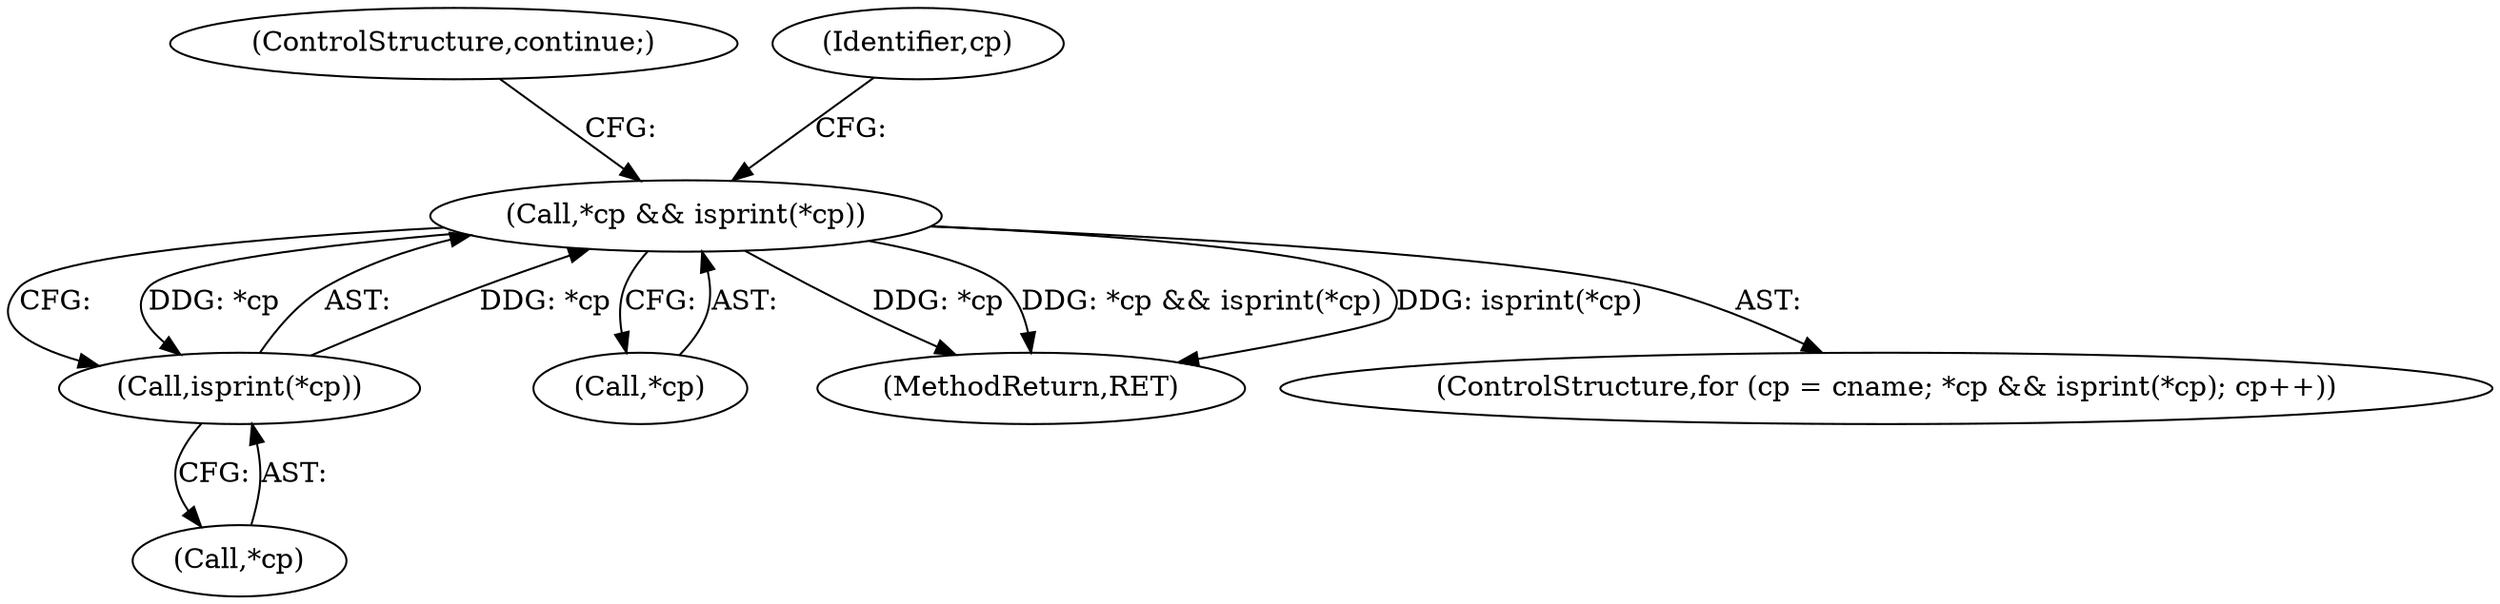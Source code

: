 digraph "0_file_b4c01141e5367f247b84dcaf6aefbb4e741842b8@pointer" {
"1001191" [label="(Call,*cp && isprint(*cp))"];
"1001194" [label="(Call,isprint(*cp))"];
"1001191" [label="(Call,*cp && isprint(*cp))"];
"1001192" [label="(Call,*cp)"];
"1001195" [label="(Call,*cp)"];
"1001237" [label="(MethodReturn,RET)"];
"1001187" [label="(ControlStructure,for (cp = cname; *cp && isprint(*cp); cp++))"];
"1001194" [label="(Call,isprint(*cp))"];
"1001199" [label="(ControlStructure,continue;)"];
"1001191" [label="(Call,*cp && isprint(*cp))"];
"1001203" [label="(Identifier,cp)"];
"1001191" -> "1001187"  [label="AST: "];
"1001191" -> "1001192"  [label="CFG: "];
"1001191" -> "1001194"  [label="CFG: "];
"1001192" -> "1001191"  [label="AST: "];
"1001194" -> "1001191"  [label="AST: "];
"1001199" -> "1001191"  [label="CFG: "];
"1001203" -> "1001191"  [label="CFG: "];
"1001191" -> "1001237"  [label="DDG: *cp"];
"1001191" -> "1001237"  [label="DDG: *cp && isprint(*cp)"];
"1001191" -> "1001237"  [label="DDG: isprint(*cp)"];
"1001194" -> "1001191"  [label="DDG: *cp"];
"1001191" -> "1001194"  [label="DDG: *cp"];
"1001194" -> "1001195"  [label="CFG: "];
"1001195" -> "1001194"  [label="AST: "];
}
